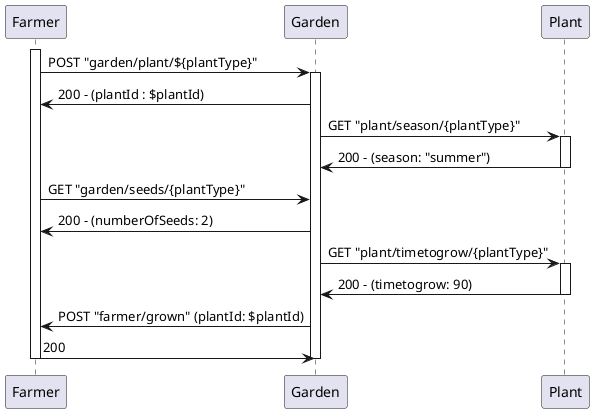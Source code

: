 @startuml

participant "Farmer" as FA
participant "Garden" as GA
participant "Plant" as PL

activate FA

FA -> GA : POST "garden/plant/${plantType}"
activate GA
GA -> FA : 200 - (plantId : $plantId)

GA -> PL : GET "plant/season/{plantType}"
activate PL
PL -> GA : 200 - (season: "summer")
deactivate PL

FA -> GA: GET "garden/seeds/{plantType}"
GA -> FA: 200 - (numberOfSeeds: 2)

GA -> PL: GET "plant/timetogrow/{plantType}"
activate PL
PL -> GA: 200 - (timetogrow: 90)
deactivate PL

GA -> FA: POST "farmer/grown" (plantId: $plantId)
FA -> GA: 200

deactivate GA
deactivate FA

@enduml
